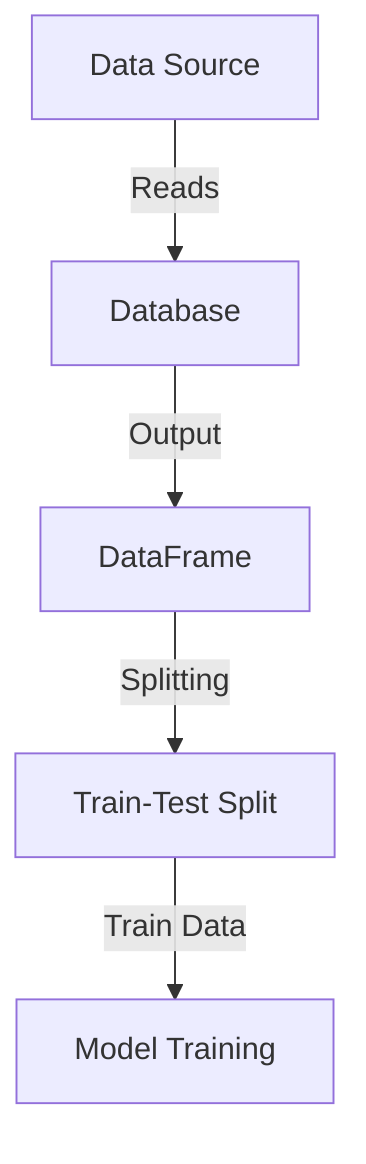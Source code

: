 graph TD;
    A[Data Source] -->|Reads| B[Database]
    B -->|Output| C[DataFrame]
    C -->|Splitting| D[Train-Test Split]
    D -->|Train Data| E[Model Training]